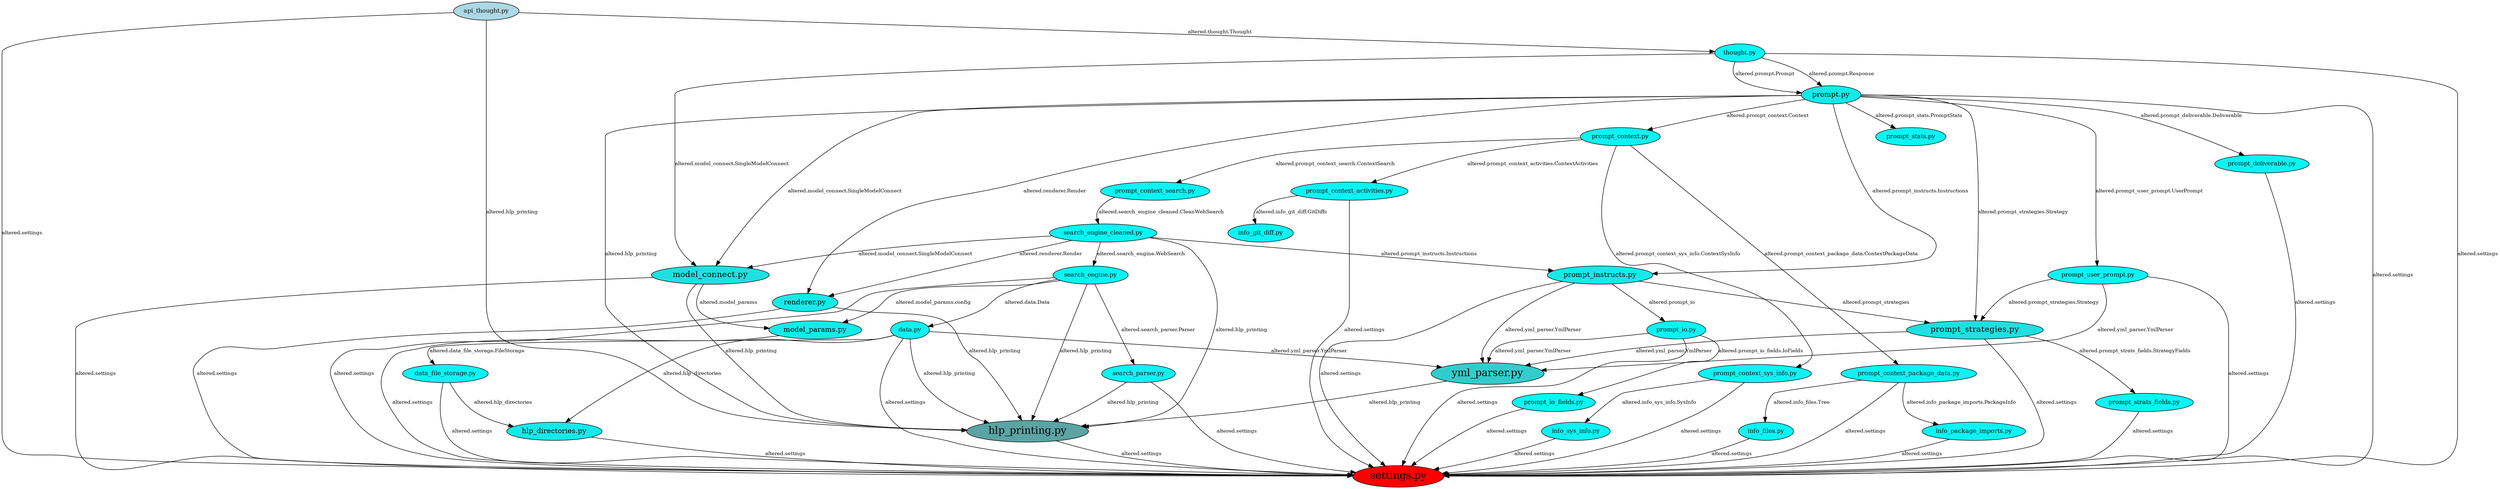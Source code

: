 // Package Dependency Graph
digraph {
	node [fillcolor=white style=filled]
	edge [fontsize=10]
	nodesep=0.8 rankdir=TB ranksep=0.5
	"api_thought.py" -> "settings.py" [label="altered.settings"]
	"api_thought.py" -> "hlp_printing.py" [label="altered.hlp_printing"]
	"hlp_printing.py" -> "settings.py" [label="altered.settings"]
	"api_thought.py" -> "thought.py" [label="altered.thought.Thought"]
	"thought.py" -> "settings.py" [label="altered.settings"]
	"thought.py" -> "model_connect.py" [label="altered.model_connect.SingleModelConnect"]
	"model_connect.py" -> "model_params.py" [label="altered.model_params"]
	"model_params.py" -> "settings.py" [label="altered.settings"]
	"model_connect.py" -> "hlp_printing.py" [label="altered.hlp_printing"]
	"model_connect.py" -> "settings.py" [label="altered.settings"]
	"thought.py" -> "prompt.py" [label="altered.prompt.Prompt"]
	"prompt.py" -> "renderer.py" [label="altered.renderer.Render"]
	"renderer.py" -> "hlp_printing.py" [label="altered.hlp_printing"]
	"renderer.py" -> "settings.py" [label="altered.settings"]
	"prompt.py" -> "prompt_context.py" [label="altered.prompt_context.Context"]
	"prompt_context.py" -> "prompt_context_search.py" [label="altered.prompt_context_search.ContextSearch"]
	"prompt_context_search.py" -> "search_engine_cleaned.py" [label="altered.search_engine_cleaned.CleanWebSearch"]
	"search_engine_cleaned.py" -> "hlp_printing.py" [label="altered.hlp_printing"]
	"search_engine_cleaned.py" -> "search_engine.py" [label="altered.search_engine.WebSearch"]
	"search_engine.py" -> "data.py" [label="altered.data.Data"]
	"data.py" -> "yml_parser.py" [label="altered.yml_parser.YmlParser"]
	"yml_parser.py" -> "hlp_printing.py" [label="altered.hlp_printing"]
	"data.py" -> "settings.py" [label="altered.settings"]
	"data.py" -> "hlp_directories.py" [label="altered.hlp_directories"]
	"hlp_directories.py" -> "settings.py" [label="altered.settings"]
	"data.py" -> "hlp_printing.py" [label="altered.hlp_printing"]
	"data.py" -> "data_file_storage.py" [label="altered.data_file_storage.FileStorage"]
	"data_file_storage.py" -> "settings.py" [label="altered.settings"]
	"data_file_storage.py" -> "hlp_directories.py" [label="altered.hlp_directories"]
	"search_engine.py" -> "model_params.py" [label="altered.model_params.config"]
	"search_engine.py" -> "settings.py" [label="altered.settings"]
	"search_engine.py" -> "hlp_printing.py" [label="altered.hlp_printing"]
	"search_engine.py" -> "search_parser.py" [label="altered.search_parser.Parser"]
	"search_parser.py" -> "settings.py" [label="altered.settings"]
	"search_parser.py" -> "hlp_printing.py" [label="altered.hlp_printing"]
	"search_engine_cleaned.py" -> "model_connect.py" [label="altered.model_connect.SingleModelConnect"]
	"search_engine_cleaned.py" -> "renderer.py" [label="altered.renderer.Render"]
	"search_engine_cleaned.py" -> "prompt_instructs.py" [label="altered.prompt_instructs.Instructions"]
	"prompt_instructs.py" -> "settings.py" [label="altered.settings"]
	"prompt_instructs.py" -> "prompt_strategies.py" [label="altered.prompt_strategies"]
	"prompt_strategies.py" -> "settings.py" [label="altered.settings"]
	"prompt_strategies.py" -> "yml_parser.py" [label="altered.yml_parser.YmlParser"]
	"prompt_strategies.py" -> "prompt_strats_fields.py" [label="altered.prompt_strats_fields.StrategyFields"]
	"prompt_strats_fields.py" -> "settings.py" [label="altered.settings"]
	"prompt_instructs.py" -> "prompt_io.py" [label="altered.prompt_io"]
	"prompt_io.py" -> "settings.py" [label="altered.settings"]
	"prompt_io.py" -> "yml_parser.py" [label="altered.yml_parser.YmlParser"]
	"prompt_io.py" -> "prompt_io_fields.py" [label="altered.prompt_io_fields.IoFields"]
	"prompt_io_fields.py" -> "settings.py" [label="altered.settings"]
	"prompt_instructs.py" -> "yml_parser.py" [label="altered.yml_parser.YmlParser"]
	"prompt_context.py" -> "prompt_context_activities.py" [label="altered.prompt_context_activities.ContextActivities"]
	"prompt_context_activities.py" -> "settings.py" [label="altered.settings"]
	"prompt_context_activities.py" -> "info_git_diff.py" [label="altered.info_git_diff.GitDiffs"]
	"prompt_context.py" -> "prompt_context_sys_info.py" [label="altered.prompt_context_sys_info.ContextSysInfo"]
	"prompt_context_sys_info.py" -> "settings.py" [label="altered.settings"]
	"prompt_context_sys_info.py" -> "info_sys_info.py" [label="altered.info_sys_info.SysInfo"]
	"info_sys_info.py" -> "settings.py" [label="altered.settings"]
	"prompt_context.py" -> "prompt_context_package_data.py" [label="altered.prompt_context_package_data.ContextPackageData"]
	"prompt_context_package_data.py" -> "settings.py" [label="altered.settings"]
	"prompt_context_package_data.py" -> "info_package_imports.py" [label="altered.info_package_imports.PackageInfo"]
	"info_package_imports.py" -> "settings.py" [label="altered.settings"]
	"prompt_context_package_data.py" -> "info_files.py" [label="altered.info_files.Tree"]
	"info_files.py" -> "settings.py" [label="altered.settings"]
	"prompt.py" -> "prompt_user_prompt.py" [label="altered.prompt_user_prompt.UserPrompt"]
	"prompt_user_prompt.py" -> "settings.py" [label="altered.settings"]
	"prompt_user_prompt.py" -> "prompt_strategies.py" [label="altered.prompt_strategies.Strategy"]
	"prompt_user_prompt.py" -> "yml_parser.py" [label="altered.yml_parser.YmlParser"]
	"prompt.py" -> "prompt_instructs.py" [label="altered.prompt_instructs.Instructions"]
	"prompt.py" -> "prompt_stats.py" [label="altered.prompt_stats.PromptStats"]
	"prompt.py" -> "model_connect.py" [label="altered.model_connect.SingleModelConnect"]
	"prompt.py" -> "prompt_deliverable.py" [label="altered.prompt_deliverable.Deliverable"]
	"prompt_deliverable.py" -> "settings.py" [label="altered.settings"]
	"prompt.py" -> "hlp_printing.py" [label="altered.hlp_printing"]
	"prompt.py" -> "settings.py" [label="altered.settings"]
	"prompt.py" -> "prompt_strategies.py" [label="altered.prompt_strategies.Strategy"]
	"thought.py" -> "prompt.py" [label="altered.prompt.Response"]
	"api_thought.py" [fillcolor="#00ffff" fontsize=12 style=filled]
	"api_thought.py" [fillcolor=lightblue fontsize=12]
	"settings.py" [fillcolor="#ff0000" fontsize=20 style=filled]
	"settings.py" [fillcolor="#ff0000" fontsize=20]
	"hlp_printing.py" [fillcolor="#5ca3a3" fontsize=20 style=filled]
	"hlp_printing.py" [fillcolor="#5ca3a3" fontsize=20]
	"thought.py" [fillcolor="#0bf4f4" fontsize=12 style=filled]
	"thought.py" [fillcolor="#0bf4f4" fontsize=12]
	"model_connect.py" [fillcolor="#1fe0e0" fontsize=16 style=filled]
	"model_connect.py" [fillcolor="#1fe0e0" fontsize=16]
	"model_params.py" [fillcolor="#15eaea" fontsize=14 style=filled]
	"model_params.py" [fillcolor="#15eaea" fontsize=14]
	"prompt.py" [fillcolor="#15eaea" fontsize=14 style=filled]
	"prompt.py" [fillcolor="#15eaea" fontsize=14]
	"renderer.py" [fillcolor="#15eaea" fontsize=14 style=filled]
	"renderer.py" [fillcolor="#15eaea" fontsize=14]
	"prompt_context.py" [fillcolor="#0bf4f4" fontsize=12 style=filled]
	"prompt_context.py" [fillcolor="#0bf4f4" fontsize=12]
	"prompt_context_search.py" [fillcolor="#0bf4f4" fontsize=12 style=filled]
	"prompt_context_search.py" [fillcolor="#0bf4f4" fontsize=12]
	"search_engine_cleaned.py" [fillcolor="#0bf4f4" fontsize=12 style=filled]
	"search_engine_cleaned.py" [fillcolor="#0bf4f4" fontsize=12]
	"search_engine.py" [fillcolor="#0bf4f4" fontsize=12 style=filled]
	"search_engine.py" [fillcolor="#0bf4f4" fontsize=12]
	"data.py" [fillcolor="#0bf4f4" fontsize=12 style=filled]
	"data.py" [fillcolor="#0bf4f4" fontsize=12]
	"yml_parser.py" [fillcolor="#33cccc" fontsize=20 style=filled]
	"yml_parser.py" [fillcolor="#33cccc" fontsize=20]
	"hlp_directories.py" [fillcolor="#15eaea" fontsize=14 style=filled]
	"hlp_directories.py" [fillcolor="#15eaea" fontsize=14]
	"data_file_storage.py" [fillcolor="#0bf4f4" fontsize=12 style=filled]
	"data_file_storage.py" [fillcolor="#0bf4f4" fontsize=12]
	"search_parser.py" [fillcolor="#0bf4f4" fontsize=12 style=filled]
	"search_parser.py" [fillcolor="#0bf4f4" fontsize=12]
	"prompt_instructs.py" [fillcolor="#15eaea" fontsize=14 style=filled]
	"prompt_instructs.py" [fillcolor="#15eaea" fontsize=14]
	"prompt_strategies.py" [fillcolor="#1fe0e0" fontsize=16 style=filled]
	"prompt_strategies.py" [fillcolor="#1fe0e0" fontsize=16]
	"prompt_strats_fields.py" [fillcolor="#0bf4f4" fontsize=12 style=filled]
	"prompt_strats_fields.py" [fillcolor="#0bf4f4" fontsize=12]
	"prompt_io.py" [fillcolor="#0bf4f4" fontsize=12 style=filled]
	"prompt_io.py" [fillcolor="#0bf4f4" fontsize=12]
	"prompt_io_fields.py" [fillcolor="#0bf4f4" fontsize=12 style=filled]
	"prompt_io_fields.py" [fillcolor="#0bf4f4" fontsize=12]
	"prompt_context_activities.py" [fillcolor="#0bf4f4" fontsize=12 style=filled]
	"prompt_context_activities.py" [fillcolor="#0bf4f4" fontsize=12]
	"info_git_diff.py" [fillcolor="#0bf4f4" fontsize=12 style=filled]
	"info_git_diff.py" [fillcolor="#0bf4f4" fontsize=12]
	"prompt_context_sys_info.py" [fillcolor="#0bf4f4" fontsize=12 style=filled]
	"prompt_context_sys_info.py" [fillcolor="#0bf4f4" fontsize=12]
	"info_sys_info.py" [fillcolor="#0bf4f4" fontsize=12 style=filled]
	"info_sys_info.py" [fillcolor="#0bf4f4" fontsize=12]
	"prompt_context_package_data.py" [fillcolor="#0bf4f4" fontsize=12 style=filled]
	"prompt_context_package_data.py" [fillcolor="#0bf4f4" fontsize=12]
	"info_package_imports.py" [fillcolor="#0bf4f4" fontsize=12 style=filled]
	"info_package_imports.py" [fillcolor="#0bf4f4" fontsize=12]
	"info_files.py" [fillcolor="#0bf4f4" fontsize=12 style=filled]
	"info_files.py" [fillcolor="#0bf4f4" fontsize=12]
	"prompt_user_prompt.py" [fillcolor="#0bf4f4" fontsize=12 style=filled]
	"prompt_user_prompt.py" [fillcolor="#0bf4f4" fontsize=12]
	"prompt_stats.py" [fillcolor="#0bf4f4" fontsize=12 style=filled]
	"prompt_stats.py" [fillcolor="#0bf4f4" fontsize=12]
	"prompt_deliverable.py" [fillcolor="#0bf4f4" fontsize=12 style=filled]
	"prompt_deliverable.py" [fillcolor="#0bf4f4" fontsize=12]
}
